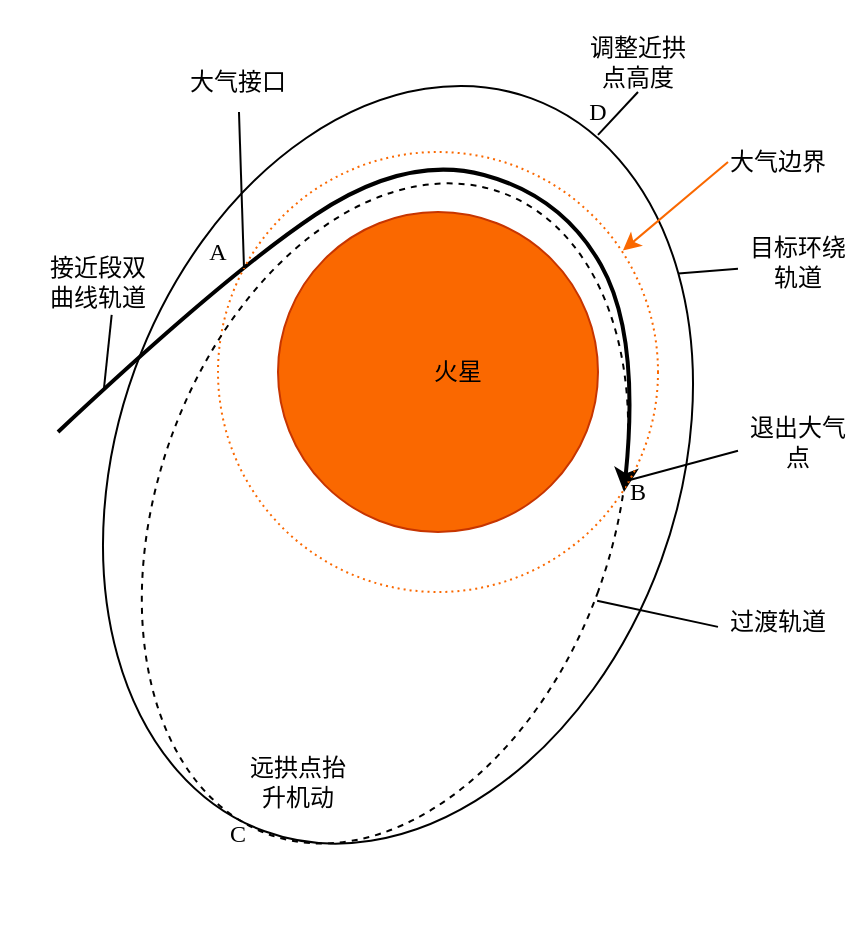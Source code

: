 <mxfile version="20.3.0" type="device"><diagram id="38j8jDWiy-DAxj2Jg0ZV" name="Page-1"><mxGraphModel dx="593" dy="426" grid="1" gridSize="10" guides="1" tooltips="1" connect="1" arrows="1" fold="1" page="1" pageScale="1" pageWidth="850" pageHeight="1100" math="0" shadow="0"><root><mxCell id="0"/><mxCell id="1" parent="0"/><mxCell id="2" value="" style="ellipse;whiteSpace=wrap;html=1;aspect=fixed;fillColor=#fa6800;fontColor=#000000;strokeColor=#C73500;" parent="1" vertex="1"><mxGeometry x="280" y="160" width="160" height="160" as="geometry"/></mxCell><mxCell id="7" value="" style="endArrow=classic;html=1;curved=1;strokeWidth=2;" parent="1" edge="1"><mxGeometry width="50" height="50" relative="1" as="geometry"><mxPoint x="170" y="270" as="sourcePoint"/><mxPoint x="453" y="300" as="targetPoint"/><Array as="points"><mxPoint x="253" y="192"/><mxPoint x="344" y="131"/><mxPoint x="422" y="152"/><mxPoint x="461" y="221"/></Array></mxGeometry></mxCell><mxCell id="12" value="" style="ellipse;whiteSpace=wrap;html=1;aspect=fixed;fillColor=none;dashed=1;dashPattern=1 2;strokeWidth=1;strokeColor=#FA6800;" parent="1" vertex="1"><mxGeometry x="250" y="130" width="220" height="220" as="geometry"/></mxCell><mxCell id="16" value="" style="ellipse;whiteSpace=wrap;html=1;fillColor=none;rotation=20;" parent="1" vertex="1"><mxGeometry x="200" y="91.41" width="280" height="390" as="geometry"/></mxCell><mxCell id="17" value="" style="ellipse;whiteSpace=wrap;html=1;fillColor=none;rotation=20;dashed=1;" parent="1" vertex="1"><mxGeometry x="220" y="140" width="226.98" height="341.41" as="geometry"/></mxCell><mxCell id="18" value="&lt;font style=&quot;font-size: 12px&quot; face=&quot;SimSun&quot; color=&quot;#000000&quot;&gt;火星&lt;/font&gt;" style="text;html=1;strokeColor=none;fillColor=none;align=center;verticalAlign=middle;whiteSpace=wrap;rounded=0;dashed=1;" parent="1" vertex="1"><mxGeometry x="340" y="225" width="60" height="30" as="geometry"/></mxCell><mxCell id="21" style="edgeStyle=none;html=1;fontSize=12;fontColor=#FFFFFF;strokeWidth=1;rounded=0;endArrow=none;endFill=0;exitX=0.614;exitY=1.049;exitDx=0;exitDy=0;exitPerimeter=0;" parent="1" edge="1" source="rM8ZXlLmVO3KnOwfbHmP-51"><mxGeometry relative="1" as="geometry"><mxPoint x="193" y="248" as="targetPoint"/><mxPoint x="222.727" y="80" as="sourcePoint"/></mxGeometry></mxCell><mxCell id="25" style="edgeStyle=none;rounded=0;html=1;fontSize=12;fontColor=#FFFFFF;endArrow=none;endFill=0;strokeWidth=1;" parent="1" edge="1" source="rM8ZXlLmVO3KnOwfbHmP-52"><mxGeometry relative="1" as="geometry"><mxPoint x="263" y="188" as="targetPoint"/><mxPoint x="343.995" y="91.41" as="sourcePoint"/></mxGeometry></mxCell><mxCell id="31" style="edgeStyle=none;rounded=0;html=1;entryX=0.978;entryY=0.333;entryDx=0;entryDy=0;entryPerimeter=0;fontSize=12;fontColor=#FFFFFF;endArrow=none;endFill=0;strokeWidth=1;" parent="1" target="17" edge="1"><mxGeometry relative="1" as="geometry"><mxPoint x="510" y="279.419" as="sourcePoint"/></mxGeometry></mxCell><mxCell id="30" value="" style="endArrow=none;html=1;rounded=0;fontSize=12;fontColor=#FFFFFF;strokeWidth=1;endFill=0;" parent="1" edge="1"><mxGeometry width="50" height="50" relative="1" as="geometry"><mxPoint x="440" y="121.41" as="sourcePoint"/><mxPoint x="460" y="100" as="targetPoint"/></mxGeometry></mxCell><mxCell id="33" style="edgeStyle=none;rounded=0;html=1;entryX=1.005;entryY=0.514;entryDx=0;entryDy=0;entryPerimeter=0;fontSize=12;fontColor=#FFFFFF;endArrow=none;endFill=0;strokeWidth=1;" parent="1" target="17" edge="1"><mxGeometry relative="1" as="geometry"><mxPoint x="500" y="367.445" as="sourcePoint"/></mxGeometry></mxCell><mxCell id="41" style="edgeStyle=none;html=1;strokeColor=#FA6800;exitX=0;exitY=0.5;exitDx=0;exitDy=0;" parent="1" edge="1" source="rM8ZXlLmVO3KnOwfbHmP-63"><mxGeometry relative="1" as="geometry"><mxPoint x="452.429" y="179.286" as="targetPoint"/><mxPoint x="510" y="80" as="sourcePoint"/></mxGeometry></mxCell><mxCell id="45" style="edgeStyle=none;html=1;entryX=1;entryY=0;entryDx=0;entryDy=0;endArrow=none;endFill=0;" parent="1" target="16" edge="1"><mxGeometry relative="1" as="geometry"><mxPoint x="510" y="188.314" as="sourcePoint"/></mxGeometry></mxCell><mxCell id="rM8ZXlLmVO3KnOwfbHmP-51" value="&lt;font face=&quot;simsun&quot;&gt;接近段双曲线轨道&lt;/font&gt;" style="text;html=1;strokeColor=none;fillColor=none;align=center;verticalAlign=middle;whiteSpace=wrap;rounded=0;" parent="1" vertex="1"><mxGeometry x="160" y="180" width="60" height="30" as="geometry"/></mxCell><mxCell id="rM8ZXlLmVO3KnOwfbHmP-52" value="&lt;font face=&quot;simsun&quot;&gt;大气接口&lt;/font&gt;" style="text;html=1;strokeColor=none;fillColor=none;align=center;verticalAlign=middle;whiteSpace=wrap;rounded=0;" parent="1" vertex="1"><mxGeometry x="230" y="80" width="60" height="30" as="geometry"/></mxCell><mxCell id="rM8ZXlLmVO3KnOwfbHmP-53" value="&lt;span style=&quot;font-family: simsun;&quot;&gt;调整近拱点高度&lt;/span&gt;" style="text;html=1;strokeColor=none;fillColor=none;align=center;verticalAlign=middle;whiteSpace=wrap;rounded=0;" parent="1" vertex="1"><mxGeometry x="430" y="70" width="60" height="30" as="geometry"/></mxCell><mxCell id="rM8ZXlLmVO3KnOwfbHmP-63" value="&lt;font face=&quot;simsun&quot;&gt;大气边界&lt;/font&gt;" style="text;html=1;strokeColor=none;fillColor=none;align=center;verticalAlign=middle;whiteSpace=wrap;rounded=0;" parent="1" vertex="1"><mxGeometry x="505" y="120" width="50" height="30" as="geometry"/></mxCell><mxCell id="rM8ZXlLmVO3KnOwfbHmP-64" value="&lt;font face=&quot;simsun&quot;&gt;目标环绕轨道&lt;/font&gt;" style="text;html=1;strokeColor=none;fillColor=none;align=center;verticalAlign=middle;whiteSpace=wrap;rounded=0;" parent="1" vertex="1"><mxGeometry x="510" y="170" width="60" height="30" as="geometry"/></mxCell><mxCell id="rM8ZXlLmVO3KnOwfbHmP-65" value="&lt;font face=&quot;simsun&quot;&gt;退出大气点&lt;/font&gt;" style="text;html=1;strokeColor=none;fillColor=none;align=center;verticalAlign=middle;whiteSpace=wrap;rounded=0;" parent="1" vertex="1"><mxGeometry x="510" y="260" width="60" height="30" as="geometry"/></mxCell><mxCell id="rM8ZXlLmVO3KnOwfbHmP-66" value="&lt;font face=&quot;simsun&quot;&gt;过渡轨道&lt;/font&gt;" style="text;html=1;strokeColor=none;fillColor=none;align=center;verticalAlign=middle;whiteSpace=wrap;rounded=0;" parent="1" vertex="1"><mxGeometry x="500" y="350" width="60" height="30" as="geometry"/></mxCell><mxCell id="rM8ZXlLmVO3KnOwfbHmP-67" value="&lt;font face=&quot;simsun&quot;&gt;远拱点抬升机动&lt;/font&gt;" style="text;html=1;strokeColor=none;fillColor=none;align=center;verticalAlign=middle;whiteSpace=wrap;rounded=0;" parent="1" vertex="1"><mxGeometry x="260" y="430" width="60" height="30" as="geometry"/></mxCell><mxCell id="rM8ZXlLmVO3KnOwfbHmP-68" value="&lt;font face=&quot;simsun&quot;&gt;B&lt;/font&gt;" style="text;html=1;strokeColor=none;fillColor=none;align=center;verticalAlign=middle;whiteSpace=wrap;rounded=0;" parent="1" vertex="1"><mxGeometry x="440" y="290" width="40" height="20" as="geometry"/></mxCell><mxCell id="rM8ZXlLmVO3KnOwfbHmP-69" value="&lt;font face=&quot;simsun&quot;&gt;A&lt;/font&gt;" style="text;html=1;strokeColor=none;fillColor=none;align=center;verticalAlign=middle;whiteSpace=wrap;rounded=0;" parent="1" vertex="1"><mxGeometry x="230" y="170" width="40" height="20" as="geometry"/></mxCell><mxCell id="rM8ZXlLmVO3KnOwfbHmP-70" value="&lt;font face=&quot;simsun&quot;&gt;D&lt;/font&gt;" style="text;html=1;strokeColor=none;fillColor=none;align=center;verticalAlign=middle;whiteSpace=wrap;rounded=0;" parent="1" vertex="1"><mxGeometry x="420" y="100" width="40" height="20" as="geometry"/></mxCell><mxCell id="rM8ZXlLmVO3KnOwfbHmP-71" value="&lt;font face=&quot;simsun&quot;&gt;C&lt;/font&gt;" style="text;html=1;strokeColor=none;fillColor=none;align=center;verticalAlign=middle;whiteSpace=wrap;rounded=0;" parent="1" vertex="1"><mxGeometry x="240" y="461.41" width="40" height="20" as="geometry"/></mxCell></root></mxGraphModel></diagram></mxfile>